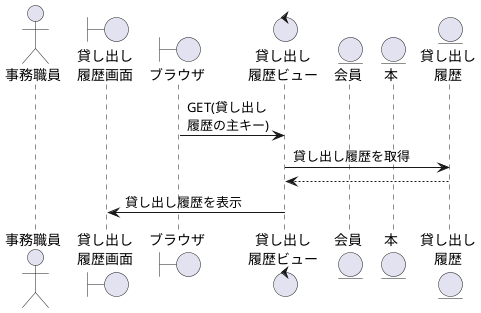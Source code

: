 @startuml Rental History

actor "事務職員" as staff
boundary "貸し出し\n履歴画面" as RenHs
boundary "ブラウザ" as brz
control "貸し出し\n履歴ビュー" as RenHv
entity "会員" as member
entity "本" as bookr
entity "貸し出し\n履歴" as RenH


brz -> RenHv: GET(貸し出し\n履歴の主キー)
RenHv -> RenH: 貸し出し履歴を取得
RenHv <-- RenH:
RenHs <- RenHv:貸し出し履歴を表示


@enduml